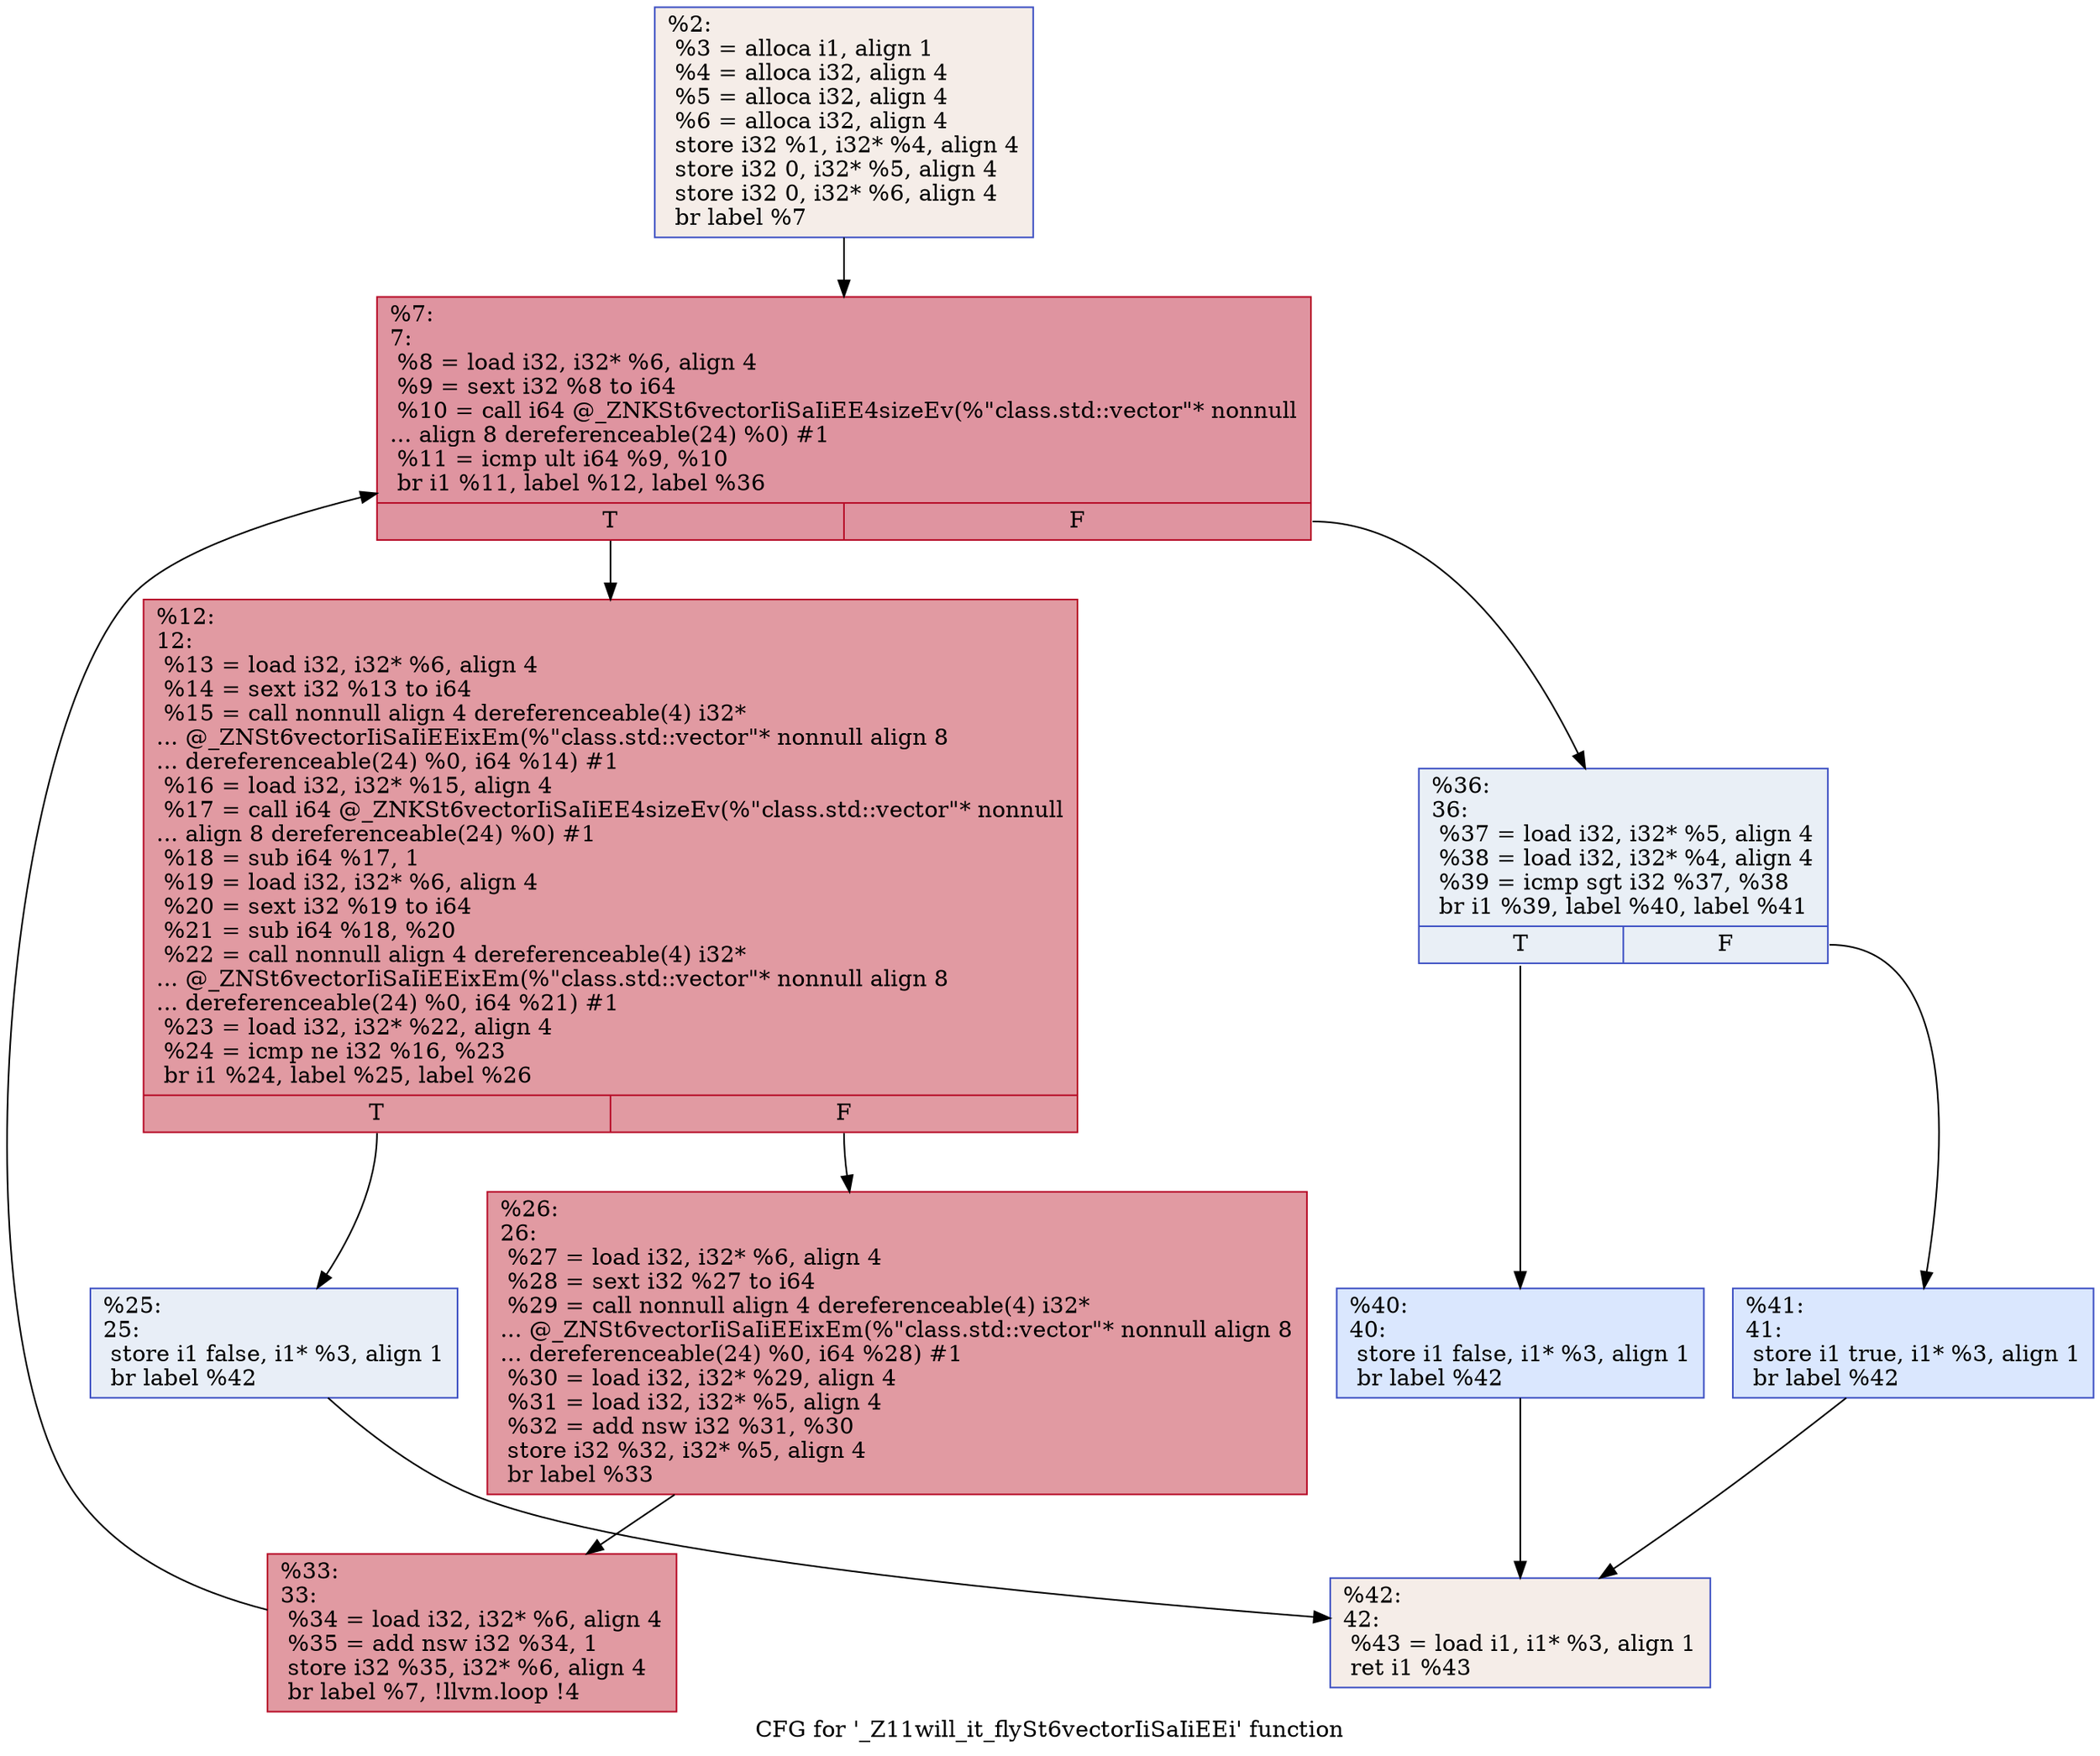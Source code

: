 digraph "CFG for '_Z11will_it_flySt6vectorIiSaIiEEi' function" {
	label="CFG for '_Z11will_it_flySt6vectorIiSaIiEEi' function";

	Node0x55b98745ae90 [shape=record,color="#3d50c3ff", style=filled, fillcolor="#e8d6cc70",label="{%2:\l  %3 = alloca i1, align 1\l  %4 = alloca i32, align 4\l  %5 = alloca i32, align 4\l  %6 = alloca i32, align 4\l  store i32 %1, i32* %4, align 4\l  store i32 0, i32* %5, align 4\l  store i32 0, i32* %6, align 4\l  br label %7\l}"];
	Node0x55b98745ae90 -> Node0x55b98745b920;
	Node0x55b98745b920 [shape=record,color="#b70d28ff", style=filled, fillcolor="#b70d2870",label="{%7:\l7:                                                \l  %8 = load i32, i32* %6, align 4\l  %9 = sext i32 %8 to i64\l  %10 = call i64 @_ZNKSt6vectorIiSaIiEE4sizeEv(%\"class.std::vector\"* nonnull\l... align 8 dereferenceable(24) %0) #1\l  %11 = icmp ult i64 %9, %10\l  br i1 %11, label %12, label %36\l|{<s0>T|<s1>F}}"];
	Node0x55b98745b920:s0 -> Node0x55b98745be50;
	Node0x55b98745b920:s1 -> Node0x55b98745bea0;
	Node0x55b98745be50 [shape=record,color="#b70d28ff", style=filled, fillcolor="#bb1b2c70",label="{%12:\l12:                                               \l  %13 = load i32, i32* %6, align 4\l  %14 = sext i32 %13 to i64\l  %15 = call nonnull align 4 dereferenceable(4) i32*\l... @_ZNSt6vectorIiSaIiEEixEm(%\"class.std::vector\"* nonnull align 8\l... dereferenceable(24) %0, i64 %14) #1\l  %16 = load i32, i32* %15, align 4\l  %17 = call i64 @_ZNKSt6vectorIiSaIiEE4sizeEv(%\"class.std::vector\"* nonnull\l... align 8 dereferenceable(24) %0) #1\l  %18 = sub i64 %17, 1\l  %19 = load i32, i32* %6, align 4\l  %20 = sext i32 %19 to i64\l  %21 = sub i64 %18, %20\l  %22 = call nonnull align 4 dereferenceable(4) i32*\l... @_ZNSt6vectorIiSaIiEEixEm(%\"class.std::vector\"* nonnull align 8\l... dereferenceable(24) %0, i64 %21) #1\l  %23 = load i32, i32* %22, align 4\l  %24 = icmp ne i32 %16, %23\l  br i1 %24, label %25, label %26\l|{<s0>T|<s1>F}}"];
	Node0x55b98745be50:s0 -> Node0x55b98745c930;
	Node0x55b98745be50:s1 -> Node0x55b98745c980;
	Node0x55b98745c930 [shape=record,color="#3d50c3ff", style=filled, fillcolor="#cbd8ee70",label="{%25:\l25:                                               \l  store i1 false, i1* %3, align 1\l  br label %42\l}"];
	Node0x55b98745c930 -> Node0x55b98745cb50;
	Node0x55b98745c980 [shape=record,color="#b70d28ff", style=filled, fillcolor="#bb1b2c70",label="{%26:\l26:                                               \l  %27 = load i32, i32* %6, align 4\l  %28 = sext i32 %27 to i64\l  %29 = call nonnull align 4 dereferenceable(4) i32*\l... @_ZNSt6vectorIiSaIiEEixEm(%\"class.std::vector\"* nonnull align 8\l... dereferenceable(24) %0, i64 %28) #1\l  %30 = load i32, i32* %29, align 4\l  %31 = load i32, i32* %5, align 4\l  %32 = add nsw i32 %31, %30\l  store i32 %32, i32* %5, align 4\l  br label %33\l}"];
	Node0x55b98745c980 -> Node0x55b98745d260;
	Node0x55b98745d260 [shape=record,color="#b70d28ff", style=filled, fillcolor="#bb1b2c70",label="{%33:\l33:                                               \l  %34 = load i32, i32* %6, align 4\l  %35 = add nsw i32 %34, 1\l  store i32 %35, i32* %6, align 4\l  br label %7, !llvm.loop !4\l}"];
	Node0x55b98745d260 -> Node0x55b98745b920;
	Node0x55b98745bea0 [shape=record,color="#3d50c3ff", style=filled, fillcolor="#cedaeb70",label="{%36:\l36:                                               \l  %37 = load i32, i32* %5, align 4\l  %38 = load i32, i32* %4, align 4\l  %39 = icmp sgt i32 %37, %38\l  br i1 %39, label %40, label %41\l|{<s0>T|<s1>F}}"];
	Node0x55b98745bea0:s0 -> Node0x55b98745e160;
	Node0x55b98745bea0:s1 -> Node0x55b98745e1b0;
	Node0x55b98745e160 [shape=record,color="#3d50c3ff", style=filled, fillcolor="#abc8fd70",label="{%40:\l40:                                               \l  store i1 false, i1* %3, align 1\l  br label %42\l}"];
	Node0x55b98745e160 -> Node0x55b98745cb50;
	Node0x55b98745e1b0 [shape=record,color="#3d50c3ff", style=filled, fillcolor="#abc8fd70",label="{%41:\l41:                                               \l  store i1 true, i1* %3, align 1\l  br label %42\l}"];
	Node0x55b98745e1b0 -> Node0x55b98745cb50;
	Node0x55b98745cb50 [shape=record,color="#3d50c3ff", style=filled, fillcolor="#e8d6cc70",label="{%42:\l42:                                               \l  %43 = load i1, i1* %3, align 1\l  ret i1 %43\l}"];
}
